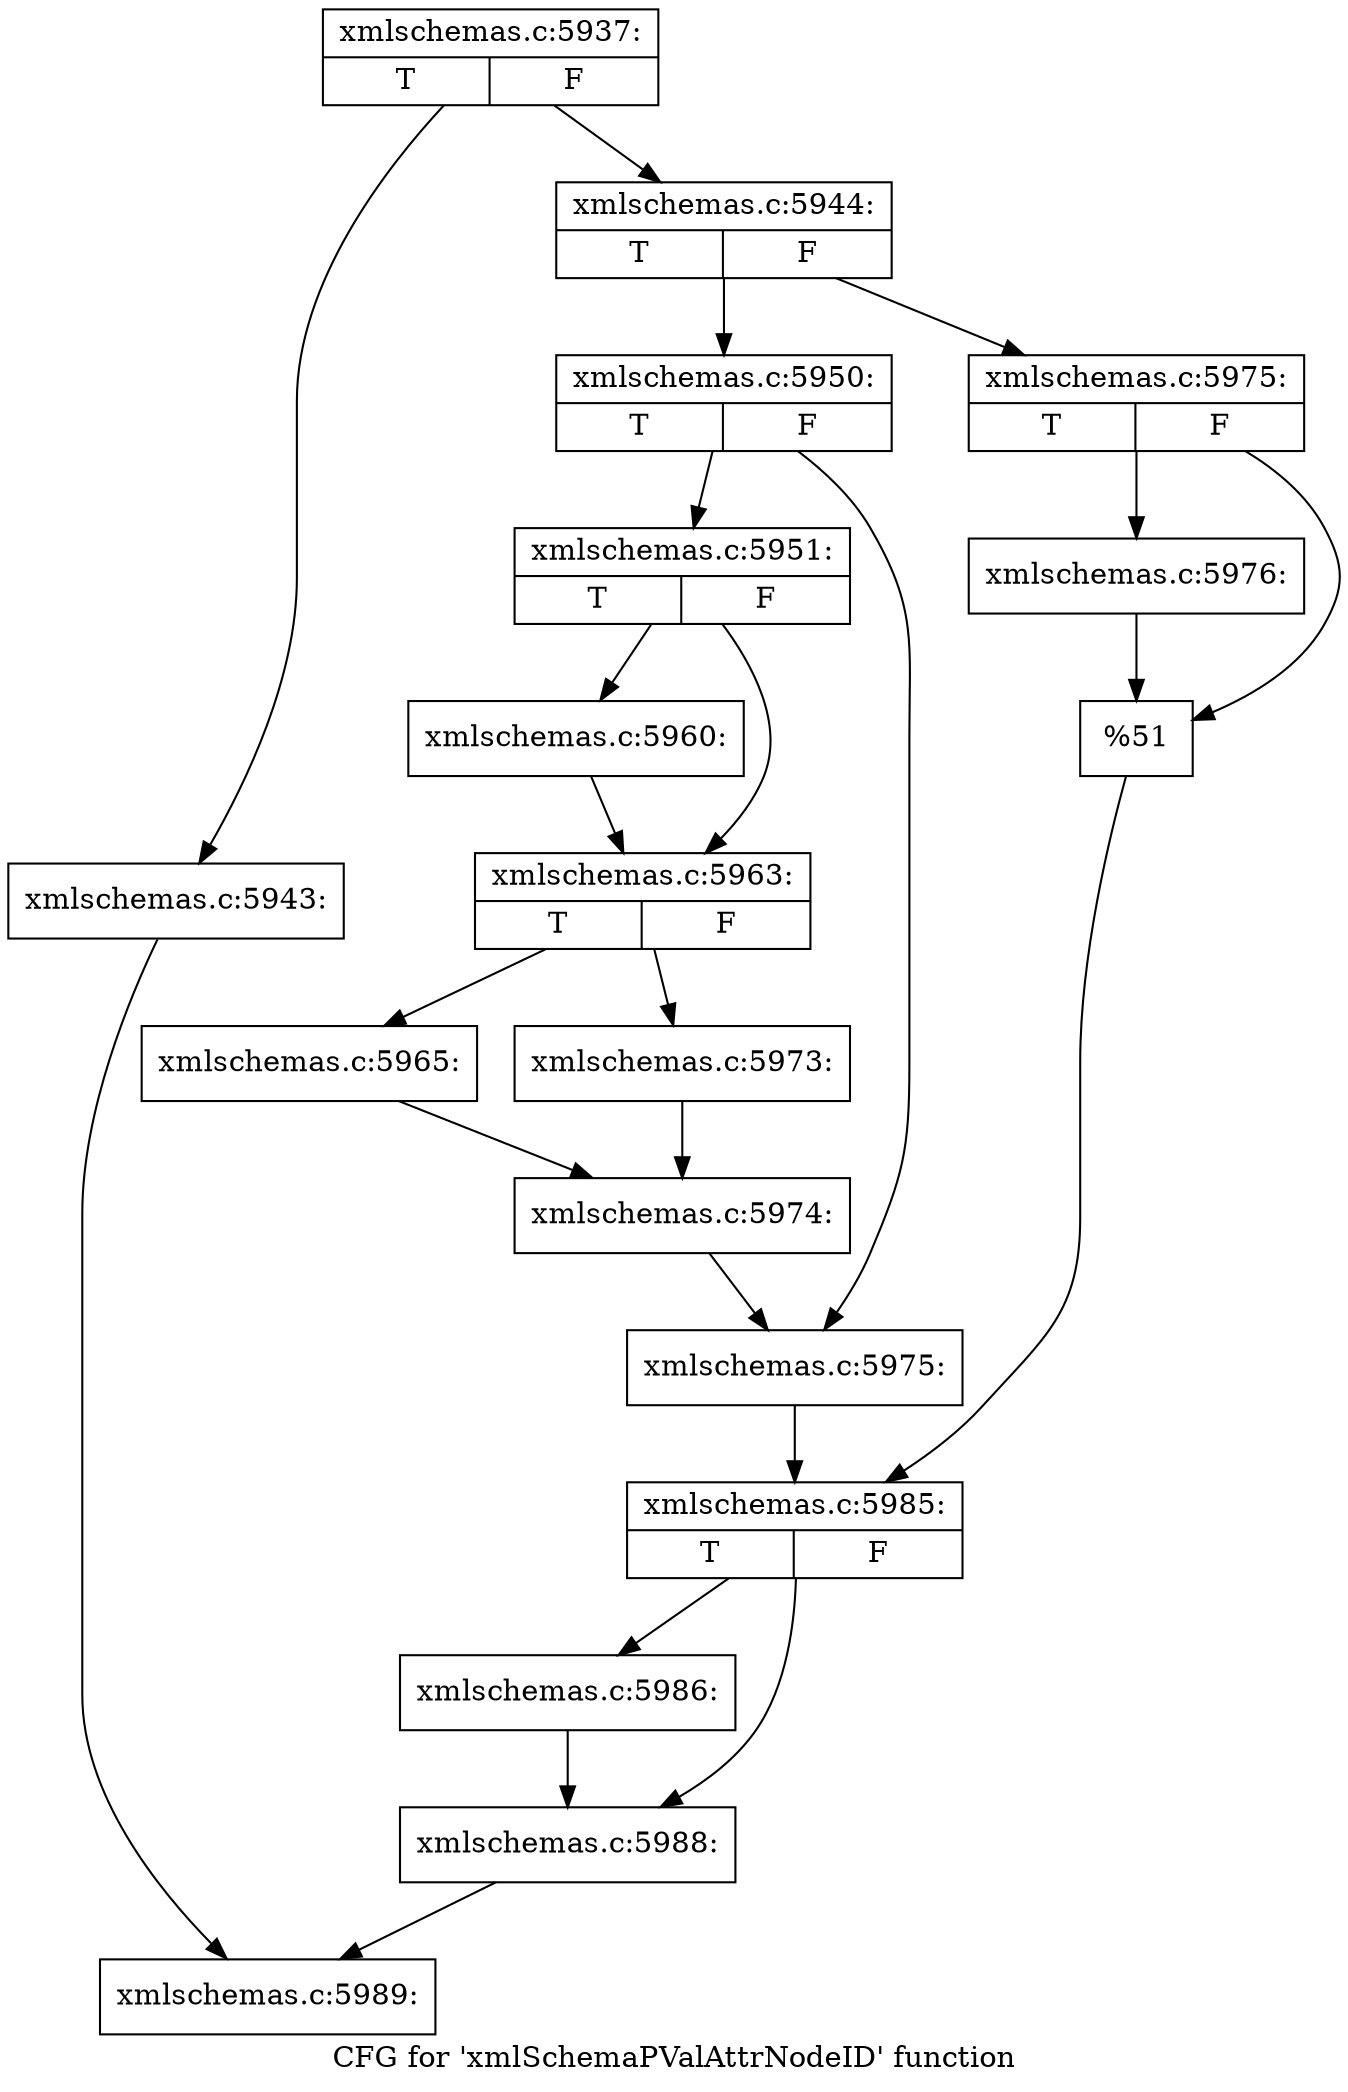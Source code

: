 digraph "CFG for 'xmlSchemaPValAttrNodeID' function" {
	label="CFG for 'xmlSchemaPValAttrNodeID' function";

	Node0x4c887f0 [shape=record,label="{xmlschemas.c:5937:|{<s0>T|<s1>F}}"];
	Node0x4c887f0 -> Node0x4c89480;
	Node0x4c887f0 -> Node0x4c894d0;
	Node0x4c89480 [shape=record,label="{xmlschemas.c:5943:}"];
	Node0x4c89480 -> Node0x4c88b20;
	Node0x4c894d0 [shape=record,label="{xmlschemas.c:5944:|{<s0>T|<s1>F}}"];
	Node0x4c894d0 -> Node0x4c8a1b0;
	Node0x4c894d0 -> Node0x4c8a9e0;
	Node0x4c8a1b0 [shape=record,label="{xmlschemas.c:5950:|{<s0>T|<s1>F}}"];
	Node0x4c8a1b0 -> Node0x4c8ac00;
	Node0x4c8a1b0 -> Node0x4c8ac50;
	Node0x4c8ac00 [shape=record,label="{xmlschemas.c:5951:|{<s0>T|<s1>F}}"];
	Node0x4c8ac00 -> Node0x4c8c1f0;
	Node0x4c8ac00 -> Node0x4c8c580;
	Node0x4c8c1f0 [shape=record,label="{xmlschemas.c:5960:}"];
	Node0x4c8c1f0 -> Node0x4c8c580;
	Node0x4c8c580 [shape=record,label="{xmlschemas.c:5963:|{<s0>T|<s1>F}}"];
	Node0x4c8c580 -> Node0x4c8ce60;
	Node0x4c8c580 -> Node0x4c8d380;
	Node0x4c8ce60 [shape=record,label="{xmlschemas.c:5965:}"];
	Node0x4c8ce60 -> Node0x4c8d330;
	Node0x4c8d380 [shape=record,label="{xmlschemas.c:5973:}"];
	Node0x4c8d380 -> Node0x4c8d330;
	Node0x4c8d330 [shape=record,label="{xmlschemas.c:5974:}"];
	Node0x4c8d330 -> Node0x4c8ac50;
	Node0x4c8ac50 [shape=record,label="{xmlschemas.c:5975:}"];
	Node0x4c8ac50 -> Node0x4c8a4e0;
	Node0x4c8a9e0 [shape=record,label="{xmlschemas.c:5975:|{<s0>T|<s1>F}}"];
	Node0x4c8a9e0 -> Node0x4c8de70;
	Node0x4c8a9e0 -> Node0x4c8dec0;
	Node0x4c8de70 [shape=record,label="{xmlschemas.c:5976:}"];
	Node0x4c8de70 -> Node0x4c8dec0;
	Node0x4c8dec0 [shape=record,label="{%51}"];
	Node0x4c8dec0 -> Node0x4c8a4e0;
	Node0x4c8a4e0 [shape=record,label="{xmlschemas.c:5985:|{<s0>T|<s1>F}}"];
	Node0x4c8a4e0 -> Node0x4c8ec70;
	Node0x4c8a4e0 -> Node0x4c8ecc0;
	Node0x4c8ec70 [shape=record,label="{xmlschemas.c:5986:}"];
	Node0x4c8ec70 -> Node0x4c8ecc0;
	Node0x4c8ecc0 [shape=record,label="{xmlschemas.c:5988:}"];
	Node0x4c8ecc0 -> Node0x4c88b20;
	Node0x4c88b20 [shape=record,label="{xmlschemas.c:5989:}"];
}
